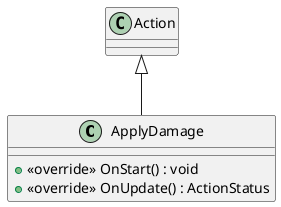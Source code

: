 @startuml
class ApplyDamage {
    + <<override>> OnStart() : void
    + <<override>> OnUpdate() : ActionStatus
}
Action <|-- ApplyDamage
@enduml
